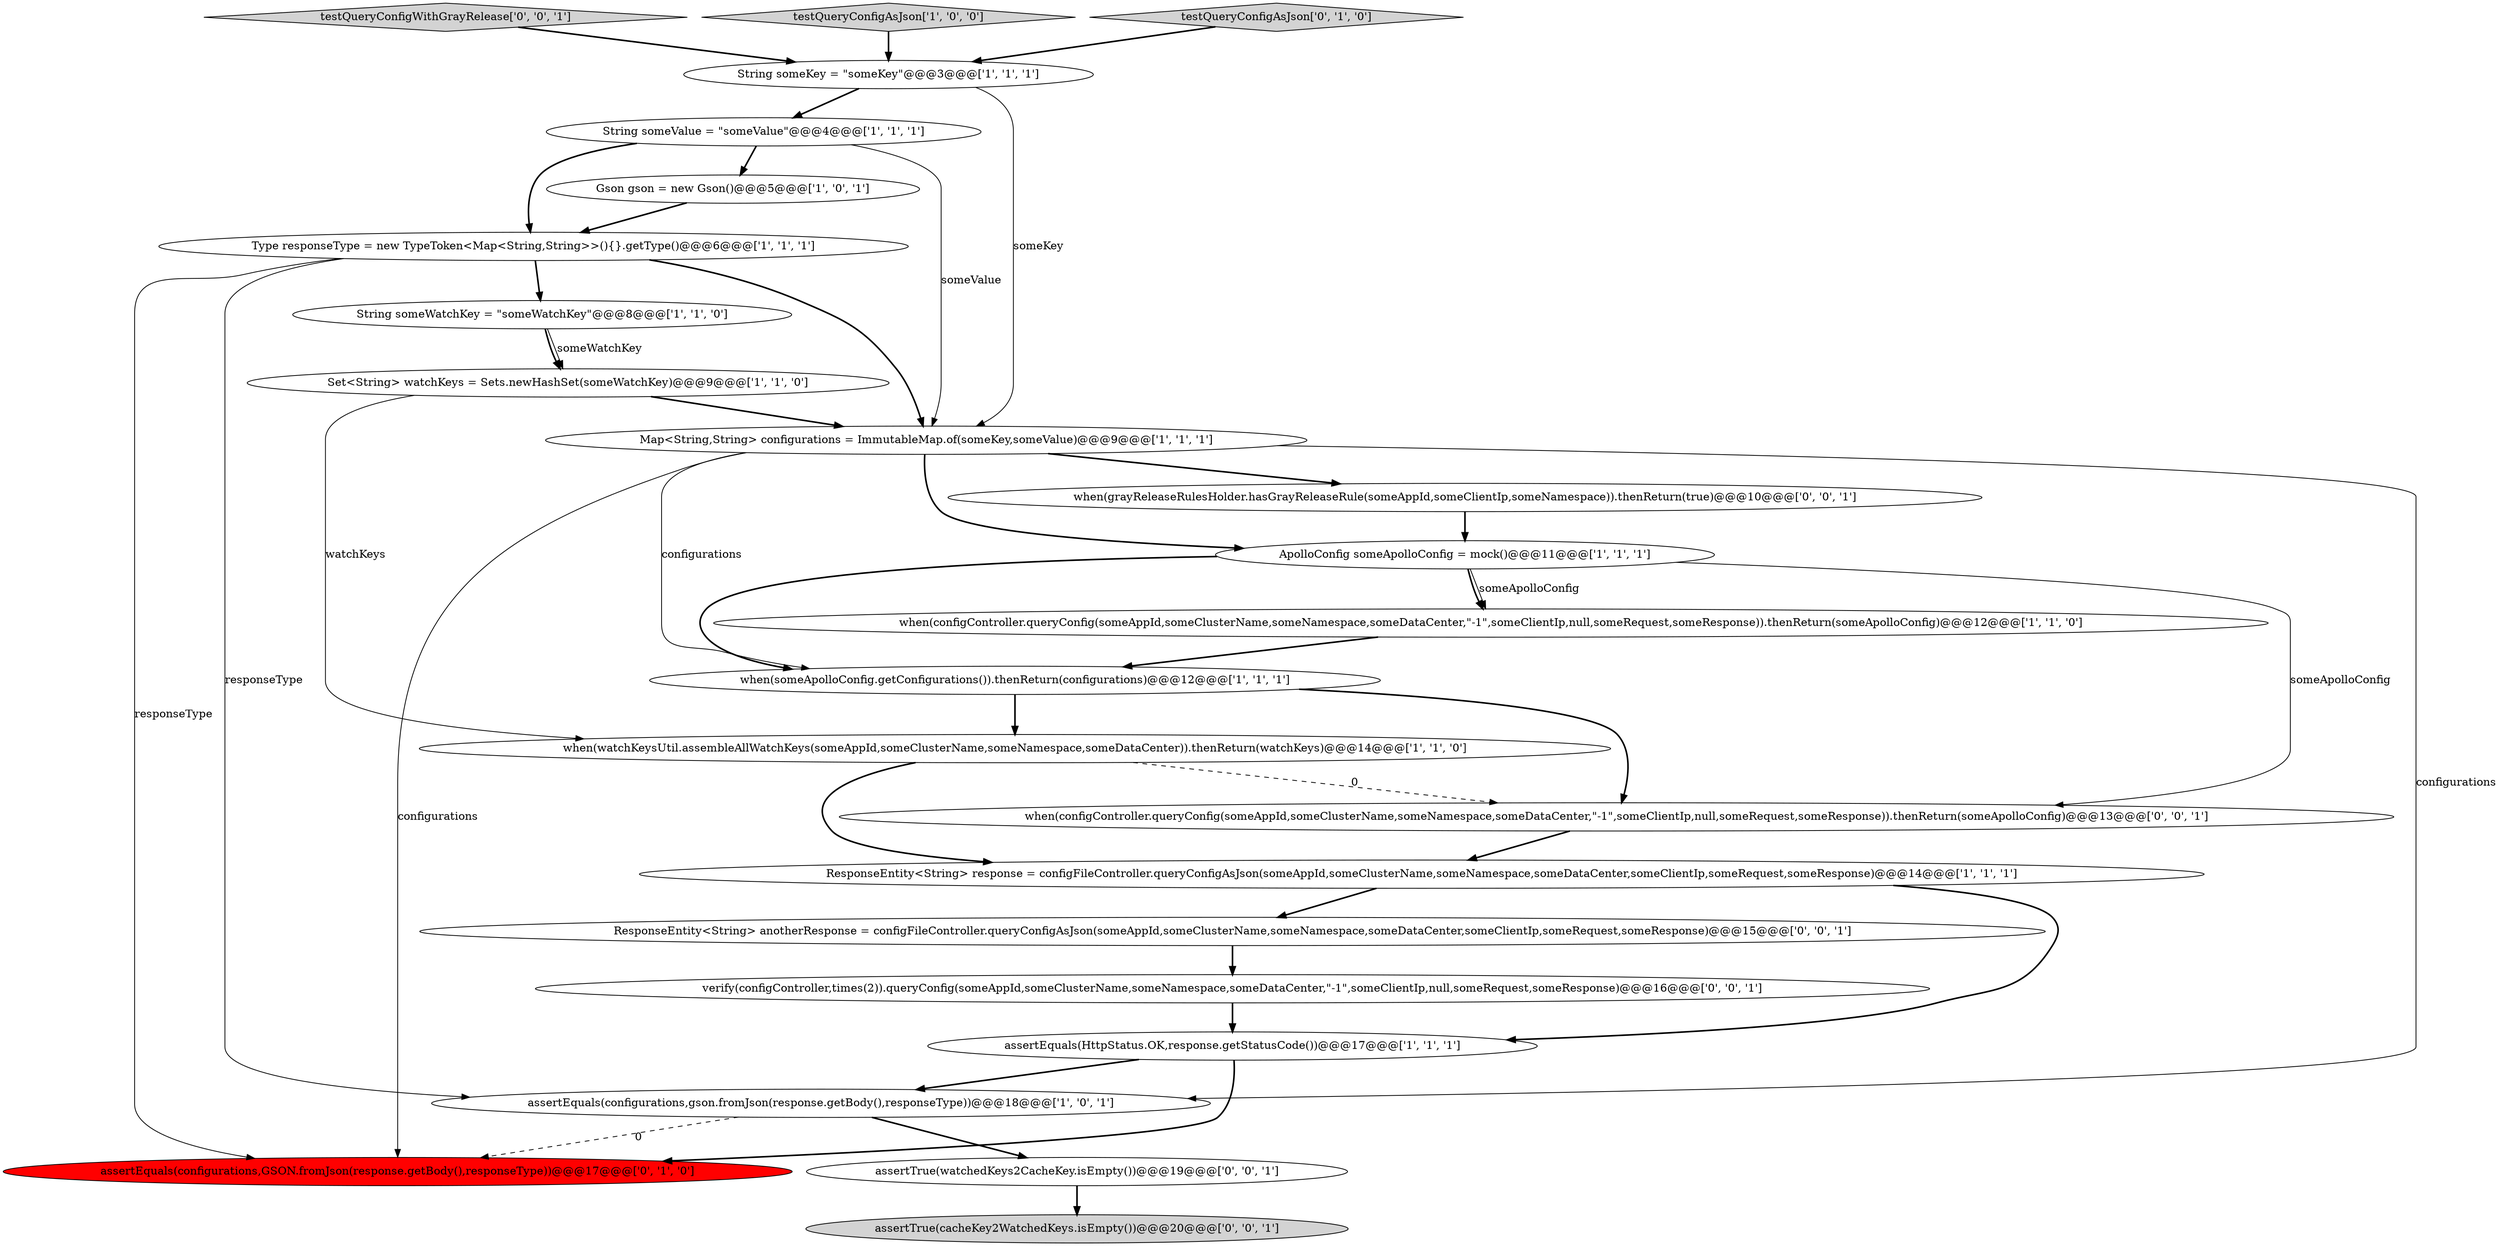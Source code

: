 digraph {
21 [style = filled, label = "testQueryConfigWithGrayRelease['0', '0', '1']", fillcolor = lightgray, shape = diamond image = "AAA0AAABBB3BBB"];
3 [style = filled, label = "when(someApolloConfig.getConfigurations()).thenReturn(configurations)@@@12@@@['1', '1', '1']", fillcolor = white, shape = ellipse image = "AAA0AAABBB1BBB"];
6 [style = filled, label = "String someWatchKey = \"someWatchKey\"@@@8@@@['1', '1', '0']", fillcolor = white, shape = ellipse image = "AAA0AAABBB1BBB"];
7 [style = filled, label = "assertEquals(HttpStatus.OK,response.getStatusCode())@@@17@@@['1', '1', '1']", fillcolor = white, shape = ellipse image = "AAA0AAABBB1BBB"];
9 [style = filled, label = "testQueryConfigAsJson['1', '0', '0']", fillcolor = lightgray, shape = diamond image = "AAA0AAABBB1BBB"];
19 [style = filled, label = "verify(configController,times(2)).queryConfig(someAppId,someClusterName,someNamespace,someDataCenter,\"-1\",someClientIp,null,someRequest,someResponse)@@@16@@@['0', '0', '1']", fillcolor = white, shape = ellipse image = "AAA0AAABBB3BBB"];
16 [style = filled, label = "testQueryConfigAsJson['0', '1', '0']", fillcolor = lightgray, shape = diamond image = "AAA0AAABBB2BBB"];
2 [style = filled, label = "when(configController.queryConfig(someAppId,someClusterName,someNamespace,someDataCenter,\"-1\",someClientIp,null,someRequest,someResponse)).thenReturn(someApolloConfig)@@@12@@@['1', '1', '0']", fillcolor = white, shape = ellipse image = "AAA0AAABBB1BBB"];
23 [style = filled, label = "ResponseEntity<String> anotherResponse = configFileController.queryConfigAsJson(someAppId,someClusterName,someNamespace,someDataCenter,someClientIp,someRequest,someResponse)@@@15@@@['0', '0', '1']", fillcolor = white, shape = ellipse image = "AAA0AAABBB3BBB"];
22 [style = filled, label = "assertTrue(watchedKeys2CacheKey.isEmpty())@@@19@@@['0', '0', '1']", fillcolor = white, shape = ellipse image = "AAA0AAABBB3BBB"];
8 [style = filled, label = "assertEquals(configurations,gson.fromJson(response.getBody(),responseType))@@@18@@@['1', '0', '1']", fillcolor = white, shape = ellipse image = "AAA0AAABBB1BBB"];
18 [style = filled, label = "assertTrue(cacheKey2WatchedKeys.isEmpty())@@@20@@@['0', '0', '1']", fillcolor = lightgray, shape = ellipse image = "AAA0AAABBB3BBB"];
1 [style = filled, label = "when(watchKeysUtil.assembleAllWatchKeys(someAppId,someClusterName,someNamespace,someDataCenter)).thenReturn(watchKeys)@@@14@@@['1', '1', '0']", fillcolor = white, shape = ellipse image = "AAA0AAABBB1BBB"];
13 [style = filled, label = "Type responseType = new TypeToken<Map<String,String>>(){}.getType()@@@6@@@['1', '1', '1']", fillcolor = white, shape = ellipse image = "AAA0AAABBB1BBB"];
15 [style = filled, label = "assertEquals(configurations,GSON.fromJson(response.getBody(),responseType))@@@17@@@['0', '1', '0']", fillcolor = red, shape = ellipse image = "AAA1AAABBB2BBB"];
14 [style = filled, label = "ApolloConfig someApolloConfig = mock()@@@11@@@['1', '1', '1']", fillcolor = white, shape = ellipse image = "AAA0AAABBB1BBB"];
5 [style = filled, label = "Set<String> watchKeys = Sets.newHashSet(someWatchKey)@@@9@@@['1', '1', '0']", fillcolor = white, shape = ellipse image = "AAA0AAABBB1BBB"];
10 [style = filled, label = "String someValue = \"someValue\"@@@4@@@['1', '1', '1']", fillcolor = white, shape = ellipse image = "AAA0AAABBB1BBB"];
17 [style = filled, label = "when(grayReleaseRulesHolder.hasGrayReleaseRule(someAppId,someClientIp,someNamespace)).thenReturn(true)@@@10@@@['0', '0', '1']", fillcolor = white, shape = ellipse image = "AAA0AAABBB3BBB"];
12 [style = filled, label = "Gson gson = new Gson()@@@5@@@['1', '0', '1']", fillcolor = white, shape = ellipse image = "AAA0AAABBB1BBB"];
20 [style = filled, label = "when(configController.queryConfig(someAppId,someClusterName,someNamespace,someDataCenter,\"-1\",someClientIp,null,someRequest,someResponse)).thenReturn(someApolloConfig)@@@13@@@['0', '0', '1']", fillcolor = white, shape = ellipse image = "AAA0AAABBB3BBB"];
4 [style = filled, label = "Map<String,String> configurations = ImmutableMap.of(someKey,someValue)@@@9@@@['1', '1', '1']", fillcolor = white, shape = ellipse image = "AAA0AAABBB1BBB"];
11 [style = filled, label = "ResponseEntity<String> response = configFileController.queryConfigAsJson(someAppId,someClusterName,someNamespace,someDataCenter,someClientIp,someRequest,someResponse)@@@14@@@['1', '1', '1']", fillcolor = white, shape = ellipse image = "AAA0AAABBB1BBB"];
0 [style = filled, label = "String someKey = \"someKey\"@@@3@@@['1', '1', '1']", fillcolor = white, shape = ellipse image = "AAA0AAABBB1BBB"];
14->3 [style = bold, label=""];
4->14 [style = bold, label=""];
16->0 [style = bold, label=""];
9->0 [style = bold, label=""];
4->17 [style = bold, label=""];
3->1 [style = bold, label=""];
21->0 [style = bold, label=""];
4->15 [style = solid, label="configurations"];
2->3 [style = bold, label=""];
13->15 [style = solid, label="responseType"];
8->15 [style = dashed, label="0"];
4->3 [style = solid, label="configurations"];
14->20 [style = solid, label="someApolloConfig"];
7->8 [style = bold, label=""];
14->2 [style = solid, label="someApolloConfig"];
1->11 [style = bold, label=""];
8->22 [style = bold, label=""];
1->20 [style = dashed, label="0"];
12->13 [style = bold, label=""];
6->5 [style = bold, label=""];
0->10 [style = bold, label=""];
3->20 [style = bold, label=""];
22->18 [style = bold, label=""];
4->8 [style = solid, label="configurations"];
6->5 [style = solid, label="someWatchKey"];
10->13 [style = bold, label=""];
17->14 [style = bold, label=""];
10->12 [style = bold, label=""];
23->19 [style = bold, label=""];
5->4 [style = bold, label=""];
5->1 [style = solid, label="watchKeys"];
0->4 [style = solid, label="someKey"];
7->15 [style = bold, label=""];
14->2 [style = bold, label=""];
13->6 [style = bold, label=""];
11->23 [style = bold, label=""];
19->7 [style = bold, label=""];
10->4 [style = solid, label="someValue"];
11->7 [style = bold, label=""];
13->8 [style = solid, label="responseType"];
20->11 [style = bold, label=""];
13->4 [style = bold, label=""];
}
